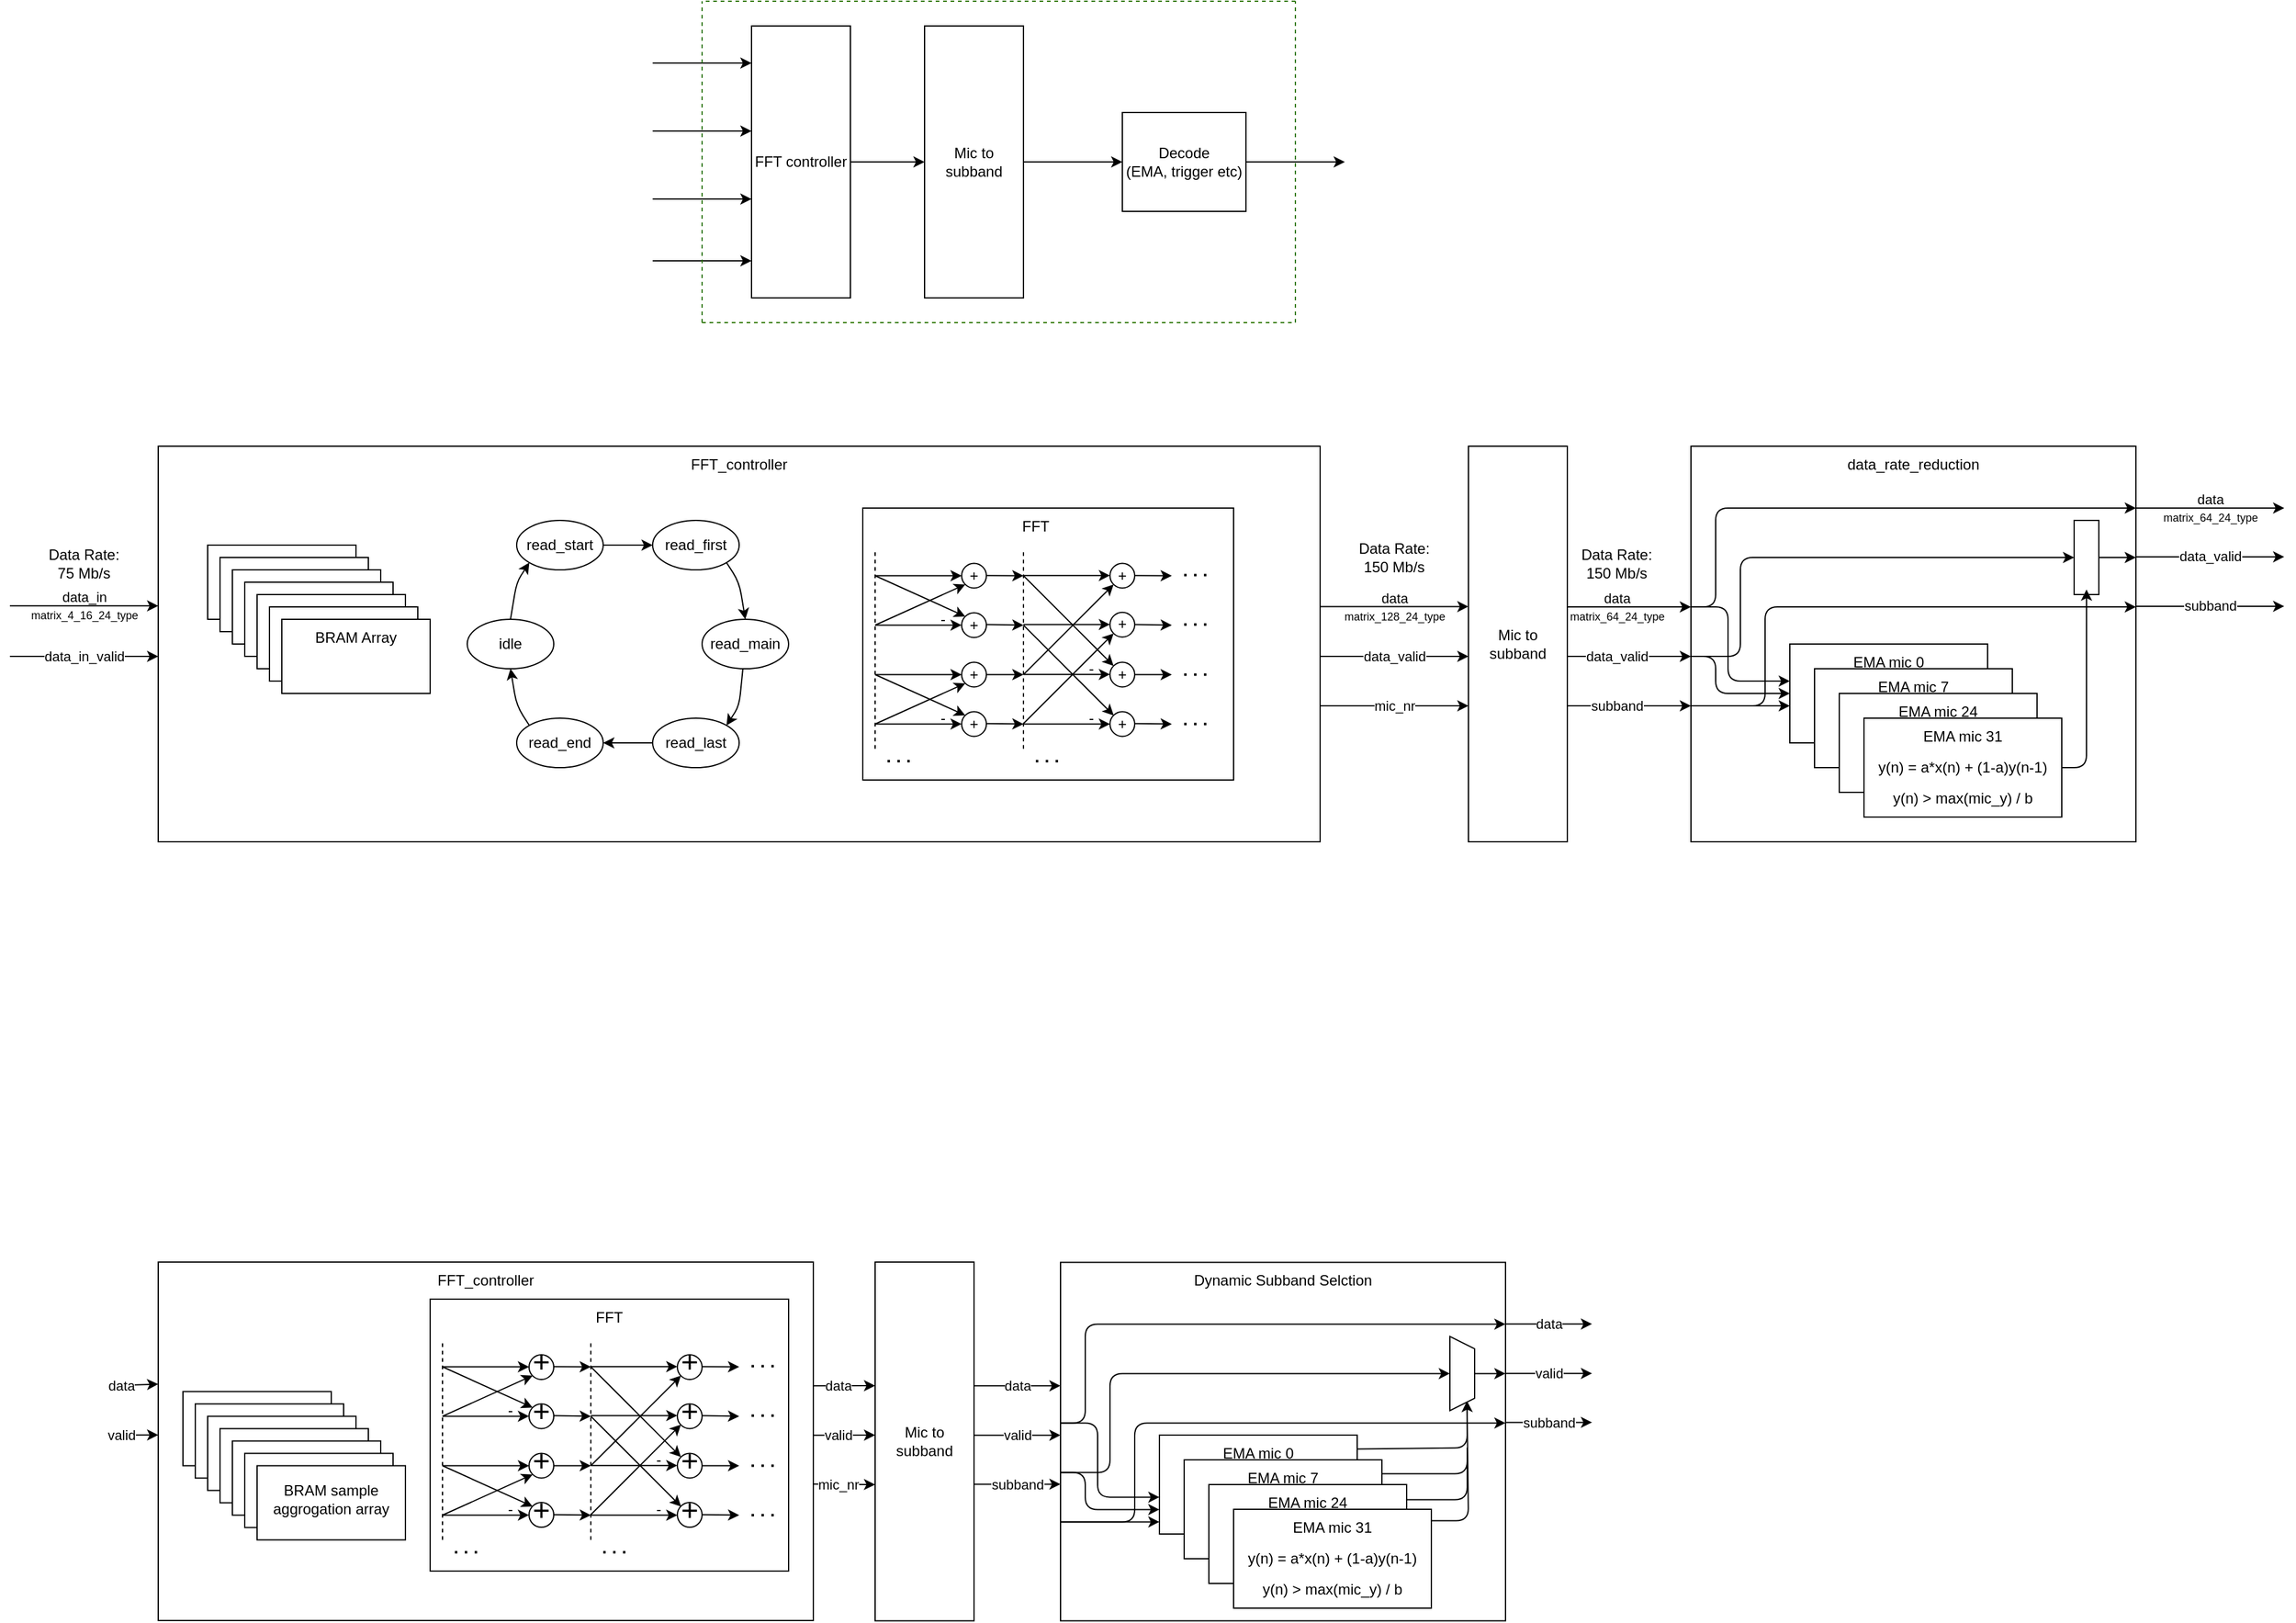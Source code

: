 <mxfile>
    <diagram id="7SK7hUfA50hqAiKs5-6Y" name="Page-1">
        <mxGraphModel dx="1847" dy="1273" grid="1" gridSize="10" guides="1" tooltips="1" connect="1" arrows="1" fold="1" page="1" pageScale="1" pageWidth="1920" pageHeight="1200" math="0" shadow="0">
            <root>
                <mxCell id="0"/>
                <mxCell id="1" parent="0"/>
                <mxCell id="215" value="" style="rounded=0;whiteSpace=wrap;html=1;" parent="1" vertex="1">
                    <mxGeometry x="160" y="1260" width="530" height="290" as="geometry"/>
                </mxCell>
                <mxCell id="165" value="" style="rounded=0;whiteSpace=wrap;html=1;" parent="1" vertex="1">
                    <mxGeometry x="160" y="600" width="940" height="320" as="geometry"/>
                </mxCell>
                <mxCell id="75" value="" style="rounded=0;whiteSpace=wrap;html=1;" parent="1" vertex="1">
                    <mxGeometry x="200" y="680" width="120" height="60" as="geometry"/>
                </mxCell>
                <mxCell id="83" value="" style="rounded=0;whiteSpace=wrap;html=1;" parent="1" vertex="1">
                    <mxGeometry x="210" y="690" width="120" height="60" as="geometry"/>
                </mxCell>
                <mxCell id="2" value="" style="edgeStyle=none;html=1;" parent="1" edge="1">
                    <mxGeometry relative="1" as="geometry">
                        <mxPoint x="560" y="290" as="sourcePoint"/>
                        <mxPoint x="640" y="290" as="targetPoint"/>
                    </mxGeometry>
                </mxCell>
                <mxCell id="3" style="edgeStyle=none;html=1;exitX=1;exitY=0.5;exitDx=0;exitDy=0;entryX=0;entryY=0.5;entryDx=0;entryDy=0;" parent="1" source="4" target="15" edge="1">
                    <mxGeometry relative="1" as="geometry"/>
                </mxCell>
                <mxCell id="4" value="FFT controller" style="rounded=0;whiteSpace=wrap;html=1;" parent="1" vertex="1">
                    <mxGeometry x="640" y="260" width="80" height="220" as="geometry"/>
                </mxCell>
                <mxCell id="5" value="" style="edgeStyle=none;html=1;" parent="1" source="6" edge="1">
                    <mxGeometry relative="1" as="geometry">
                        <mxPoint x="1120" y="370" as="targetPoint"/>
                    </mxGeometry>
                </mxCell>
                <mxCell id="6" value="Decode&lt;div&gt;(EMA, trigger etc)&lt;/div&gt;" style="rounded=0;whiteSpace=wrap;html=1;" parent="1" vertex="1">
                    <mxGeometry x="940" y="330" width="100" height="80" as="geometry"/>
                </mxCell>
                <mxCell id="7" value="" style="edgeStyle=none;html=1;" parent="1" edge="1">
                    <mxGeometry relative="1" as="geometry">
                        <mxPoint x="640" y="345" as="targetPoint"/>
                        <mxPoint x="560" y="345" as="sourcePoint"/>
                    </mxGeometry>
                </mxCell>
                <mxCell id="8" value="" style="edgeStyle=none;html=1;" parent="1" edge="1">
                    <mxGeometry relative="1" as="geometry">
                        <mxPoint x="640" y="400" as="targetPoint"/>
                        <mxPoint x="560" y="400" as="sourcePoint"/>
                    </mxGeometry>
                </mxCell>
                <mxCell id="9" value="" style="edgeStyle=none;html=1;" parent="1" edge="1">
                    <mxGeometry relative="1" as="geometry">
                        <mxPoint x="640" y="450" as="targetPoint"/>
                        <mxPoint x="560" y="450" as="sourcePoint"/>
                    </mxGeometry>
                </mxCell>
                <mxCell id="10" value="" style="endArrow=none;dashed=1;html=1;fillColor=#60a917;strokeColor=#2D7600;" parent="1" edge="1">
                    <mxGeometry width="50" height="50" relative="1" as="geometry">
                        <mxPoint x="600" y="500" as="sourcePoint"/>
                        <mxPoint x="600" y="240" as="targetPoint"/>
                    </mxGeometry>
                </mxCell>
                <mxCell id="11" value="" style="endArrow=none;dashed=1;html=1;fillColor=#60a917;strokeColor=#2D7600;" parent="1" edge="1">
                    <mxGeometry width="50" height="50" relative="1" as="geometry">
                        <mxPoint x="1080" y="500" as="sourcePoint"/>
                        <mxPoint x="1080" y="240" as="targetPoint"/>
                    </mxGeometry>
                </mxCell>
                <mxCell id="12" value="" style="endArrow=none;dashed=1;html=1;fillColor=#60a917;strokeColor=#2D7600;" parent="1" edge="1">
                    <mxGeometry width="50" height="50" relative="1" as="geometry">
                        <mxPoint x="600" y="500" as="sourcePoint"/>
                        <mxPoint x="1080" y="500" as="targetPoint"/>
                    </mxGeometry>
                </mxCell>
                <mxCell id="13" value="" style="endArrow=none;dashed=1;html=1;fillColor=#60a917;strokeColor=#2D7600;" parent="1" edge="1">
                    <mxGeometry width="50" height="50" relative="1" as="geometry">
                        <mxPoint x="1080" y="240" as="sourcePoint"/>
                        <mxPoint x="600" y="240" as="targetPoint"/>
                    </mxGeometry>
                </mxCell>
                <mxCell id="14" style="edgeStyle=none;html=1;exitX=1;exitY=0.5;exitDx=0;exitDy=0;entryX=0;entryY=0.5;entryDx=0;entryDy=0;" parent="1" source="15" target="6" edge="1">
                    <mxGeometry relative="1" as="geometry"/>
                </mxCell>
                <mxCell id="15" value="Mic to subband" style="rounded=0;whiteSpace=wrap;html=1;" parent="1" vertex="1">
                    <mxGeometry x="780" y="260" width="80" height="220" as="geometry"/>
                </mxCell>
                <mxCell id="16" value="" style="rounded=0;whiteSpace=wrap;html=1;" parent="1" vertex="1">
                    <mxGeometry x="1400" y="600" width="360" height="320" as="geometry"/>
                </mxCell>
                <mxCell id="19" value="data&lt;div&gt;&lt;div&gt;&lt;font style=&quot;font-size: 9px;&quot;&gt;matrix_64_24_type&lt;/font&gt;&lt;/div&gt;&lt;/div&gt;" style="endArrow=classic;html=1;labelBackgroundColor=none;" parent="1" edge="1">
                    <mxGeometry width="50" height="50" relative="1" as="geometry">
                        <mxPoint x="1280" y="730" as="sourcePoint"/>
                        <mxPoint x="1400" y="730" as="targetPoint"/>
                        <mxPoint as="offset"/>
                    </mxGeometry>
                </mxCell>
                <mxCell id="20" value="data_valid" style="endArrow=classic;html=1;" parent="1" edge="1">
                    <mxGeometry width="50" height="50" relative="1" as="geometry">
                        <mxPoint x="1280" y="770" as="sourcePoint"/>
                        <mxPoint x="1400" y="770" as="targetPoint"/>
                    </mxGeometry>
                </mxCell>
                <mxCell id="21" value="subband" style="endArrow=classic;html=1;" parent="1" edge="1">
                    <mxGeometry width="50" height="50" relative="1" as="geometry">
                        <mxPoint x="1280" y="810" as="sourcePoint"/>
                        <mxPoint x="1400" y="810" as="targetPoint"/>
                    </mxGeometry>
                </mxCell>
                <mxCell id="40" value="data_in&lt;div&gt;&lt;font style=&quot;font-size: 9px;&quot;&gt;matrix_4_16_24_type&lt;/font&gt;&lt;/div&gt;" style="endArrow=classic;html=1;labelBackgroundColor=none;" parent="1" edge="1">
                    <mxGeometry width="50" height="50" relative="1" as="geometry">
                        <mxPoint x="40" y="729.17" as="sourcePoint"/>
                        <mxPoint x="160" y="729.17" as="targetPoint"/>
                        <mxPoint as="offset"/>
                    </mxGeometry>
                </mxCell>
                <mxCell id="41" value="data_in_valid" style="endArrow=classic;html=1;" parent="1" edge="1">
                    <mxGeometry width="50" height="50" relative="1" as="geometry">
                        <mxPoint x="40" y="770" as="sourcePoint"/>
                        <mxPoint x="160" y="770" as="targetPoint"/>
                    </mxGeometry>
                </mxCell>
                <mxCell id="45" value="Data Rate:&lt;div&gt;75 Mb/s&lt;/div&gt;" style="text;html=1;align=center;verticalAlign=middle;whiteSpace=wrap;rounded=0;" parent="1" vertex="1">
                    <mxGeometry x="40" y="680" width="120" height="30" as="geometry"/>
                </mxCell>
                <mxCell id="47" value="Data Rate:&lt;div&gt;150 Mb/s&lt;/div&gt;" style="text;html=1;align=center;verticalAlign=middle;whiteSpace=wrap;rounded=0;" parent="1" vertex="1">
                    <mxGeometry x="1280" y="680" width="120" height="30" as="geometry"/>
                </mxCell>
                <mxCell id="48" value="data_rate_reduction" style="text;html=1;align=center;verticalAlign=middle;whiteSpace=wrap;rounded=0;" parent="1" vertex="1">
                    <mxGeometry x="1420" y="600" width="320" height="30" as="geometry"/>
                </mxCell>
                <mxCell id="49" value="data&lt;div&gt;&lt;div&gt;&lt;font style=&quot;font-size: 9px;&quot;&gt;matrix_64_24_type&lt;/font&gt;&lt;/div&gt;&lt;/div&gt;" style="endArrow=classic;html=1;labelBackgroundColor=none;" parent="1" edge="1">
                    <mxGeometry width="50" height="50" relative="1" as="geometry">
                        <mxPoint x="1760" y="650" as="sourcePoint"/>
                        <mxPoint x="1880" y="650" as="targetPoint"/>
                        <mxPoint as="offset"/>
                    </mxGeometry>
                </mxCell>
                <mxCell id="50" value="subband" style="endArrow=classic;html=1;" parent="1" edge="1">
                    <mxGeometry width="50" height="50" relative="1" as="geometry">
                        <mxPoint x="1760" y="729.46" as="sourcePoint"/>
                        <mxPoint x="1880" y="729.46" as="targetPoint"/>
                    </mxGeometry>
                </mxCell>
                <mxCell id="51" value="data_valid" style="endArrow=classic;html=1;" parent="1" edge="1">
                    <mxGeometry width="50" height="50" relative="1" as="geometry">
                        <mxPoint x="1760" y="689.46" as="sourcePoint"/>
                        <mxPoint x="1880" y="689.46" as="targetPoint"/>
                    </mxGeometry>
                </mxCell>
                <mxCell id="53" value="" style="externalPins=0;recursiveResize=0;shadow=0;dashed=0;align=center;html=1;strokeWidth=1;shape=mxgraph.rtl.abstract.entity;container=1;collapsible=0;kind=sequential;drawPins=0;left=3;right=2;bottom=0;top=0;" parent="1" vertex="1">
                    <mxGeometry x="1480" y="760" width="160" height="80" as="geometry"/>
                </mxCell>
                <mxCell id="54" value="EMA mic 0" style="text;html=1;align=center;verticalAlign=middle;whiteSpace=wrap;rounded=0;" parent="53" vertex="1">
                    <mxGeometry width="160" height="30" as="geometry"/>
                </mxCell>
                <mxCell id="55" value="" style="externalPins=0;recursiveResize=0;shadow=0;dashed=0;align=center;html=1;strokeWidth=1;shape=mxgraph.rtl.abstract.entity;container=1;collapsible=0;kind=sequential;drawPins=0;left=3;right=2;bottom=0;top=0;" parent="53" vertex="1">
                    <mxGeometry x="20" y="20" width="160" height="80" as="geometry"/>
                </mxCell>
                <mxCell id="56" value="EMA mic 7" style="text;html=1;align=center;verticalAlign=middle;whiteSpace=wrap;rounded=0;" parent="55" vertex="1">
                    <mxGeometry width="160" height="30" as="geometry"/>
                </mxCell>
                <mxCell id="57" value="" style="externalPins=0;recursiveResize=0;shadow=0;dashed=0;align=center;html=1;strokeWidth=1;shape=mxgraph.rtl.abstract.entity;container=1;collapsible=0;kind=sequential;drawPins=0;left=3;right=2;bottom=0;top=0;" parent="1" vertex="1">
                    <mxGeometry x="1520" y="800" width="160" height="80" as="geometry"/>
                </mxCell>
                <mxCell id="58" value="EMA mic 24" style="text;html=1;align=center;verticalAlign=middle;whiteSpace=wrap;rounded=0;" parent="57" vertex="1">
                    <mxGeometry width="160" height="30" as="geometry"/>
                </mxCell>
                <mxCell id="59" value="" style="externalPins=0;recursiveResize=0;shadow=0;dashed=0;align=center;html=1;strokeWidth=1;shape=mxgraph.rtl.abstract.entity;container=1;collapsible=0;kind=sequential;drawPins=0;left=3;right=2;bottom=0;top=0;" parent="57" vertex="1">
                    <mxGeometry x="20" y="20" width="160" height="80" as="geometry"/>
                </mxCell>
                <mxCell id="60" value="EMA mic 31" style="text;html=1;align=center;verticalAlign=middle;whiteSpace=wrap;rounded=0;" parent="59" vertex="1">
                    <mxGeometry width="160" height="30" as="geometry"/>
                </mxCell>
                <mxCell id="61" value="y(n) = a*x(n) + (1-a)y(n-1)" style="text;html=1;align=center;verticalAlign=middle;whiteSpace=wrap;rounded=0;" parent="59" vertex="1">
                    <mxGeometry x="10" y="25" width="140" height="30" as="geometry"/>
                </mxCell>
                <mxCell id="62" value="y(n) &amp;gt; max(mic_y) / b" style="text;html=1;align=center;verticalAlign=middle;whiteSpace=wrap;rounded=0;" parent="59" vertex="1">
                    <mxGeometry y="50" width="160" height="30" as="geometry"/>
                </mxCell>
                <mxCell id="63" style="edgeStyle=none;html=1;" parent="1" source="64" edge="1">
                    <mxGeometry relative="1" as="geometry">
                        <mxPoint x="1760" y="690" as="targetPoint"/>
                    </mxGeometry>
                </mxCell>
                <mxCell id="64" value="" style="externalPins=0;recursiveResize=0;shadow=0;dashed=0;align=center;html=1;strokeWidth=1;shape=mxgraph.rtl.abstract.entity;container=1;collapsible=0;kind=mux;drawPins=0;left=4;right=1;bottom=0;top=0;" parent="1" vertex="1">
                    <mxGeometry x="1710" y="660" width="20" height="60" as="geometry"/>
                </mxCell>
                <mxCell id="65" value="" style="endArrow=classic;html=1;entryX=0;entryY=0;entryDx=0;entryDy=30;entryPerimeter=0;" parent="1" target="64" edge="1">
                    <mxGeometry width="50" height="50" relative="1" as="geometry">
                        <mxPoint x="1400" y="770" as="sourcePoint"/>
                        <mxPoint x="1480" y="770" as="targetPoint"/>
                        <Array as="points">
                            <mxPoint x="1440" y="770"/>
                            <mxPoint x="1440" y="690"/>
                        </Array>
                    </mxGeometry>
                </mxCell>
                <mxCell id="66" value="" style="endArrow=classic;html=1;" parent="1" edge="1">
                    <mxGeometry width="50" height="50" relative="1" as="geometry">
                        <mxPoint x="1400" y="810" as="sourcePoint"/>
                        <mxPoint x="1760" y="730" as="targetPoint"/>
                        <Array as="points">
                            <mxPoint x="1460" y="810"/>
                            <mxPoint x="1460" y="730"/>
                        </Array>
                    </mxGeometry>
                </mxCell>
                <mxCell id="67" value="" style="endArrow=classic;html=1;" parent="1" edge="1">
                    <mxGeometry width="50" height="50" relative="1" as="geometry">
                        <mxPoint x="1400" y="730" as="sourcePoint"/>
                        <mxPoint x="1760" y="650" as="targetPoint"/>
                        <Array as="points">
                            <mxPoint x="1420" y="730"/>
                            <mxPoint x="1420" y="650"/>
                        </Array>
                    </mxGeometry>
                </mxCell>
                <mxCell id="68" value="" style="endArrow=classic;html=1;entryX=0.502;entryY=0.932;entryDx=0;entryDy=0;entryPerimeter=0;" parent="1" target="64" edge="1">
                    <mxGeometry width="50" height="50" relative="1" as="geometry">
                        <mxPoint x="1700" y="860" as="sourcePoint"/>
                        <mxPoint x="1720" y="720" as="targetPoint"/>
                        <Array as="points">
                            <mxPoint x="1720" y="860"/>
                        </Array>
                    </mxGeometry>
                </mxCell>
                <mxCell id="69" value="" style="endArrow=classic;html=1;" parent="1" edge="1">
                    <mxGeometry width="50" height="50" relative="1" as="geometry">
                        <mxPoint x="1400" y="810" as="sourcePoint"/>
                        <mxPoint x="1480" y="810" as="targetPoint"/>
                    </mxGeometry>
                </mxCell>
                <mxCell id="70" value="" style="endArrow=classic;html=1;" parent="1" edge="1">
                    <mxGeometry width="50" height="50" relative="1" as="geometry">
                        <mxPoint x="1400" y="770" as="sourcePoint"/>
                        <mxPoint x="1480" y="800" as="targetPoint"/>
                        <Array as="points">
                            <mxPoint x="1420" y="770"/>
                            <mxPoint x="1420" y="800"/>
                        </Array>
                    </mxGeometry>
                </mxCell>
                <mxCell id="71" value="" style="endArrow=classic;html=1;" parent="1" edge="1">
                    <mxGeometry width="50" height="50" relative="1" as="geometry">
                        <mxPoint x="1400" y="730" as="sourcePoint"/>
                        <mxPoint x="1480" y="790" as="targetPoint"/>
                        <Array as="points">
                            <mxPoint x="1430" y="730"/>
                            <mxPoint x="1430" y="790"/>
                        </Array>
                    </mxGeometry>
                </mxCell>
                <mxCell id="74" value="FFT_controller" style="text;html=1;align=center;verticalAlign=middle;whiteSpace=wrap;rounded=0;" parent="1" vertex="1">
                    <mxGeometry x="160" y="600" width="940" height="30" as="geometry"/>
                </mxCell>
                <mxCell id="85" value="" style="rounded=0;whiteSpace=wrap;html=1;" parent="1" vertex="1">
                    <mxGeometry x="220" y="700" width="120" height="60" as="geometry"/>
                </mxCell>
                <mxCell id="86" value="" style="rounded=0;whiteSpace=wrap;html=1;" parent="1" vertex="1">
                    <mxGeometry x="230" y="710" width="120" height="60" as="geometry"/>
                </mxCell>
                <mxCell id="87" value="" style="rounded=0;whiteSpace=wrap;html=1;" parent="1" vertex="1">
                    <mxGeometry x="240" y="720" width="120" height="60" as="geometry"/>
                </mxCell>
                <mxCell id="88" value="" style="rounded=0;whiteSpace=wrap;html=1;" parent="1" vertex="1">
                    <mxGeometry x="250" y="730" width="120" height="60" as="geometry"/>
                </mxCell>
                <mxCell id="80" value="" style="rounded=0;whiteSpace=wrap;html=1;" parent="1" vertex="1">
                    <mxGeometry x="260" y="740" width="120" height="60" as="geometry"/>
                </mxCell>
                <mxCell id="81" value="BRAM Array" style="text;html=1;align=center;verticalAlign=middle;whiteSpace=wrap;rounded=0;" parent="1" vertex="1">
                    <mxGeometry x="260" y="740" width="120" height="30" as="geometry"/>
                </mxCell>
                <mxCell id="102" style="edgeStyle=none;html=1;exitX=0.5;exitY=0;exitDx=0;exitDy=0;entryX=0;entryY=1;entryDx=0;entryDy=0;" parent="1" source="90" target="91" edge="1">
                    <mxGeometry relative="1" as="geometry">
                        <Array as="points">
                            <mxPoint x="450" y="710"/>
                        </Array>
                    </mxGeometry>
                </mxCell>
                <mxCell id="90" value="idle" style="ellipse;whiteSpace=wrap;html=1;" parent="1" vertex="1">
                    <mxGeometry x="410" y="740" width="70" height="40" as="geometry"/>
                </mxCell>
                <mxCell id="99" style="edgeStyle=none;html=1;entryX=0;entryY=0.5;entryDx=0;entryDy=0;" parent="1" source="91" target="92" edge="1">
                    <mxGeometry relative="1" as="geometry"/>
                </mxCell>
                <mxCell id="91" value="read_start" style="ellipse;whiteSpace=wrap;html=1;" parent="1" vertex="1">
                    <mxGeometry x="450" y="660" width="70" height="40" as="geometry"/>
                </mxCell>
                <mxCell id="100" style="edgeStyle=none;html=1;exitX=1;exitY=1;exitDx=0;exitDy=0;entryX=0.5;entryY=0;entryDx=0;entryDy=0;" parent="1" source="92" target="93" edge="1">
                    <mxGeometry relative="1" as="geometry">
                        <Array as="points">
                            <mxPoint x="630" y="710"/>
                        </Array>
                    </mxGeometry>
                </mxCell>
                <mxCell id="92" value="read_&lt;span style=&quot;font-family: monospace; font-size: 0px; text-align: start; text-wrap-mode: nowrap;&quot;&gt;%3CmxGraphModel%3E%3Croot%3E%3CmxCell%20id%3D%220%22%2F%3E%3CmxCell%20id%3D%221%22%20parent%3D%220%22%2F%3E%3CmxCell%20id%3D%222%22%20value%3D%22read_start%22%20style%3D%22ellipse%3BwhiteSpace%3Dwrap%3Bhtml%3D1%3B%22%20vertex%3D%221%22%20parent%3D%221%22%3E%3CmxGeometry%20x%3D%22450%22%20y%3D%22650%22%20width%3D%2270%22%20height%3D%2240%22%20as%3D%22geometry%22%2F%3E%3C%2FmxCell%3E%3C%2Froot%3E%3C%2FmxGraphModel%3E&lt;/span&gt;first" style="ellipse;whiteSpace=wrap;html=1;" parent="1" vertex="1">
                    <mxGeometry x="560" y="660" width="70" height="40" as="geometry"/>
                </mxCell>
                <mxCell id="104" style="edgeStyle=none;html=1;entryX=1;entryY=0;entryDx=0;entryDy=0;" parent="1" source="93" target="94" edge="1">
                    <mxGeometry relative="1" as="geometry">
                        <Array as="points">
                            <mxPoint x="630" y="810"/>
                        </Array>
                    </mxGeometry>
                </mxCell>
                <mxCell id="93" value="read_main&lt;span style=&quot;font-family: monospace; font-size: 0px; text-align: start; text-wrap-mode: nowrap;&quot;&gt;%3CmxGraphModel%3E%3Croot%3E%3CmxCell%20id%3D%220%22%2F%3E%3CmxCell%20id%3D%221%22%20parent%3D%220%22%2F%3E%3CmxCell%20id%3D%222%22%20value%3D%22read_start%22%20style%3D%22ellipse%3BwhiteSpace%3Dwrap%3Bhtml%3D1%3B%22%20vertex%3D%221%22%20parent%3D%221%22%3E%3CmxGeometry%20x%3D%22450%22%20y%3D%22650%22%20width%3D%2270%22%20height%3D%2240%22%20as%3D%22geometry%22%2F%3E%3C%2FmxCell%3E%3C%2Froot%3E%3C%2FmxGraphModel%3Emain&lt;/span&gt;" style="ellipse;whiteSpace=wrap;html=1;" parent="1" vertex="1">
                    <mxGeometry x="600" y="740" width="70" height="40" as="geometry"/>
                </mxCell>
                <mxCell id="105" style="edgeStyle=none;html=1;entryX=1;entryY=0.5;entryDx=0;entryDy=0;" parent="1" source="94" target="95" edge="1">
                    <mxGeometry relative="1" as="geometry"/>
                </mxCell>
                <mxCell id="94" value="read_last&lt;span style=&quot;font-family: monospace; font-size: 0px; text-align: start; text-wrap-mode: nowrap;&quot;&gt;%3CmxGraphModel%3E%3Croot%3E%3CmxCell%20id%3D%220%22%2F%3E%3CmxCell%20id%3D%221%22%20parent%3D%220%22%2F%3E%3CmxCell%20id%3D%222%22%20value%3D%22read_start%22%20style%3D%22ellipse%3BwhiteSpace%3Dwrap%3Bhtml%3D1%3B%22%20vertex%3D%221%22%20parent%3D%221%22%3E%3CmxGeometry%20x%3D%22450%22%20y%3D%22650%22%20width%3D%2270%22%20height%3D%2240%22%20as%3D%22geometry%22%2F%3E%3C%2FmxCell%3E%3C%2Froot%3E%3C%2FmxGraphModel%3Elast&lt;/span&gt;" style="ellipse;whiteSpace=wrap;html=1;" parent="1" vertex="1">
                    <mxGeometry x="560" y="820" width="70" height="40" as="geometry"/>
                </mxCell>
                <mxCell id="106" style="edgeStyle=none;html=1;exitX=0;exitY=0;exitDx=0;exitDy=0;entryX=0.5;entryY=1;entryDx=0;entryDy=0;" parent="1" source="95" target="90" edge="1">
                    <mxGeometry relative="1" as="geometry">
                        <Array as="points">
                            <mxPoint x="450" y="810"/>
                        </Array>
                    </mxGeometry>
                </mxCell>
                <mxCell id="95" value="read_end&lt;span style=&quot;font-family: monospace; font-size: 0px; text-align: start; text-wrap-mode: nowrap;&quot;&gt;%3CmxGraphModel%3E%3Croot%3E%3CmxCell%20id%3D%220%22%2F%3E%3CmxCell%20id%3D%221%22%20parent%3D%220%22%2F%3E%3CmxCell%20id%3D%222%22%20value%3D%22read_start%22%20style%3D%22ellipse%3BwhiteSpace%3Dwrap%3Bhtml%3D1%3B%22%20vertex%3D%221%22%20parent%3D%221%22%3E%3CmxGeometry%20x%3D%22450%22%20y%3D%22650%22%20width%3D%2270%22%20height%3D%2240%22%20as%3D%22geometry%22%2F%3E%3C%2FmxCell%3E%3C%2Froot%3E%3C%2FmxGraphModel%3El&lt;/span&gt;" style="ellipse;whiteSpace=wrap;html=1;" parent="1" vertex="1">
                    <mxGeometry x="450" y="820" width="70" height="40" as="geometry"/>
                </mxCell>
                <mxCell id="107" value="" style="rounded=0;whiteSpace=wrap;html=1;" parent="1" vertex="1">
                    <mxGeometry x="730" y="650" width="300" height="220" as="geometry"/>
                </mxCell>
                <mxCell id="108" value="FFT" style="text;html=1;align=center;verticalAlign=middle;whiteSpace=wrap;rounded=0;" parent="1" vertex="1">
                    <mxGeometry x="730" y="650" width="280" height="30" as="geometry"/>
                </mxCell>
                <mxCell id="109" value="" style="endArrow=classic;html=1;" parent="1" edge="1">
                    <mxGeometry width="50" height="50" relative="1" as="geometry">
                        <mxPoint x="740" y="704.76" as="sourcePoint"/>
                        <mxPoint x="810" y="704.76" as="targetPoint"/>
                    </mxGeometry>
                </mxCell>
                <mxCell id="110" value="" style="endArrow=classic;html=1;entryX=0;entryY=0;entryDx=0;entryDy=0;" parent="1" target="111" edge="1">
                    <mxGeometry width="50" height="50" relative="1" as="geometry">
                        <mxPoint x="740" y="704.76" as="sourcePoint"/>
                        <mxPoint x="810" y="744.76" as="targetPoint"/>
                    </mxGeometry>
                </mxCell>
                <mxCell id="111" value="+" style="ellipse;whiteSpace=wrap;html=1;aspect=fixed;" parent="1" vertex="1">
                    <mxGeometry x="810" y="734.76" width="20" height="20" as="geometry"/>
                </mxCell>
                <mxCell id="112" value="+" style="ellipse;whiteSpace=wrap;html=1;aspect=fixed;" parent="1" vertex="1">
                    <mxGeometry x="810" y="694.76" width="20" height="20" as="geometry"/>
                </mxCell>
                <mxCell id="113" value="" style="endArrow=classic;html=1;entryX=0;entryY=1;entryDx=0;entryDy=0;" parent="1" target="112" edge="1">
                    <mxGeometry width="50" height="50" relative="1" as="geometry">
                        <mxPoint x="740" y="744.76" as="sourcePoint"/>
                        <mxPoint x="790" y="694.76" as="targetPoint"/>
                    </mxGeometry>
                </mxCell>
                <mxCell id="114" value="" style="endArrow=classic;html=1;" parent="1" edge="1">
                    <mxGeometry width="50" height="50" relative="1" as="geometry">
                        <mxPoint x="740" y="744.7" as="sourcePoint"/>
                        <mxPoint x="810" y="744.7" as="targetPoint"/>
                    </mxGeometry>
                </mxCell>
                <mxCell id="115" value="-" style="text;html=1;align=center;verticalAlign=middle;whiteSpace=wrap;rounded=0;" parent="1" vertex="1">
                    <mxGeometry x="790" y="734.76" width="10" height="10" as="geometry"/>
                </mxCell>
                <mxCell id="116" value="" style="endArrow=classic;html=1;" parent="1" edge="1">
                    <mxGeometry width="50" height="50" relative="1" as="geometry">
                        <mxPoint x="740" y="784.76" as="sourcePoint"/>
                        <mxPoint x="810" y="784.76" as="targetPoint"/>
                    </mxGeometry>
                </mxCell>
                <mxCell id="117" value="" style="endArrow=classic;html=1;entryX=0;entryY=0;entryDx=0;entryDy=0;" parent="1" target="118" edge="1">
                    <mxGeometry width="50" height="50" relative="1" as="geometry">
                        <mxPoint x="740" y="784.76" as="sourcePoint"/>
                        <mxPoint x="810" y="824.76" as="targetPoint"/>
                    </mxGeometry>
                </mxCell>
                <mxCell id="118" value="+" style="ellipse;whiteSpace=wrap;html=1;aspect=fixed;" parent="1" vertex="1">
                    <mxGeometry x="810" y="814.76" width="20" height="20" as="geometry"/>
                </mxCell>
                <mxCell id="119" value="+" style="ellipse;whiteSpace=wrap;html=1;aspect=fixed;" parent="1" vertex="1">
                    <mxGeometry x="810" y="774.76" width="20" height="20" as="geometry"/>
                </mxCell>
                <mxCell id="120" value="" style="endArrow=classic;html=1;entryX=0;entryY=1;entryDx=0;entryDy=0;" parent="1" target="119" edge="1">
                    <mxGeometry width="50" height="50" relative="1" as="geometry">
                        <mxPoint x="740" y="824.76" as="sourcePoint"/>
                        <mxPoint x="790" y="774.76" as="targetPoint"/>
                    </mxGeometry>
                </mxCell>
                <mxCell id="121" value="" style="endArrow=classic;html=1;" parent="1" edge="1">
                    <mxGeometry width="50" height="50" relative="1" as="geometry">
                        <mxPoint x="740" y="824.7" as="sourcePoint"/>
                        <mxPoint x="810" y="824.7" as="targetPoint"/>
                    </mxGeometry>
                </mxCell>
                <mxCell id="122" value="-" style="text;html=1;align=center;verticalAlign=middle;whiteSpace=wrap;rounded=0;" parent="1" vertex="1">
                    <mxGeometry x="790" y="814.76" width="10" height="10" as="geometry"/>
                </mxCell>
                <mxCell id="123" value="" style="endArrow=classic;html=1;" parent="1" edge="1">
                    <mxGeometry width="50" height="50" relative="1" as="geometry">
                        <mxPoint x="830" y="784.76" as="sourcePoint"/>
                        <mxPoint x="860" y="784.76" as="targetPoint"/>
                    </mxGeometry>
                </mxCell>
                <mxCell id="124" value="+" style="ellipse;whiteSpace=wrap;html=1;aspect=fixed;" parent="1" vertex="1">
                    <mxGeometry x="930" y="694.76" width="20" height="20" as="geometry"/>
                </mxCell>
                <mxCell id="125" value="" style="endArrow=classic;html=1;entryX=0;entryY=1;entryDx=0;entryDy=0;" parent="1" target="124" edge="1">
                    <mxGeometry width="50" height="50" relative="1" as="geometry">
                        <mxPoint x="860" y="784.76" as="sourcePoint"/>
                        <mxPoint x="910" y="734.76" as="targetPoint"/>
                    </mxGeometry>
                </mxCell>
                <mxCell id="126" value="" style="endArrow=classic;html=1;" parent="1" edge="1">
                    <mxGeometry width="50" height="50" relative="1" as="geometry">
                        <mxPoint x="830" y="704.57" as="sourcePoint"/>
                        <mxPoint x="860" y="704.76" as="targetPoint"/>
                    </mxGeometry>
                </mxCell>
                <mxCell id="127" value="" style="endArrow=classic;html=1;" parent="1" edge="1">
                    <mxGeometry width="50" height="50" relative="1" as="geometry">
                        <mxPoint x="860" y="704.57" as="sourcePoint"/>
                        <mxPoint x="930" y="704.57" as="targetPoint"/>
                    </mxGeometry>
                </mxCell>
                <mxCell id="128" value="" style="endArrow=classic;html=1;" parent="1" edge="1">
                    <mxGeometry width="50" height="50" relative="1" as="geometry">
                        <mxPoint x="830" y="824.38" as="sourcePoint"/>
                        <mxPoint x="860" y="824.76" as="targetPoint"/>
                    </mxGeometry>
                </mxCell>
                <mxCell id="129" value="+" style="ellipse;whiteSpace=wrap;html=1;aspect=fixed;" parent="1" vertex="1">
                    <mxGeometry x="930" y="734.38" width="20" height="20" as="geometry"/>
                </mxCell>
                <mxCell id="130" value="" style="endArrow=classic;html=1;entryX=0;entryY=1;entryDx=0;entryDy=0;" parent="1" target="129" edge="1">
                    <mxGeometry width="50" height="50" relative="1" as="geometry">
                        <mxPoint x="860" y="824.38" as="sourcePoint"/>
                        <mxPoint x="910" y="774.38" as="targetPoint"/>
                    </mxGeometry>
                </mxCell>
                <mxCell id="131" value="" style="endArrow=classic;html=1;" parent="1" edge="1">
                    <mxGeometry width="50" height="50" relative="1" as="geometry">
                        <mxPoint x="830" y="744.19" as="sourcePoint"/>
                        <mxPoint x="860" y="744.76" as="targetPoint"/>
                    </mxGeometry>
                </mxCell>
                <mxCell id="132" value="" style="endArrow=classic;html=1;" parent="1" edge="1">
                    <mxGeometry width="50" height="50" relative="1" as="geometry">
                        <mxPoint x="860" y="744.19" as="sourcePoint"/>
                        <mxPoint x="930" y="744.19" as="targetPoint"/>
                    </mxGeometry>
                </mxCell>
                <mxCell id="133" value="+" style="ellipse;whiteSpace=wrap;html=1;aspect=fixed;" parent="1" vertex="1">
                    <mxGeometry x="930" y="774.76" width="20" height="20" as="geometry"/>
                </mxCell>
                <mxCell id="134" value="+" style="ellipse;whiteSpace=wrap;html=1;aspect=fixed;" parent="1" vertex="1">
                    <mxGeometry x="930" y="814.76" width="20" height="20" as="geometry"/>
                </mxCell>
                <mxCell id="135" value="" style="endArrow=classic;html=1;" parent="1" edge="1">
                    <mxGeometry width="50" height="50" relative="1" as="geometry">
                        <mxPoint x="860" y="824.76" as="sourcePoint"/>
                        <mxPoint x="930" y="824.76" as="targetPoint"/>
                    </mxGeometry>
                </mxCell>
                <mxCell id="136" value="" style="endArrow=classic;html=1;" parent="1" edge="1">
                    <mxGeometry width="50" height="50" relative="1" as="geometry">
                        <mxPoint x="860" y="784.57" as="sourcePoint"/>
                        <mxPoint x="930" y="784.57" as="targetPoint"/>
                    </mxGeometry>
                </mxCell>
                <mxCell id="137" value="" style="endArrow=classic;html=1;entryX=0;entryY=0;entryDx=0;entryDy=0;" parent="1" target="133" edge="1">
                    <mxGeometry width="50" height="50" relative="1" as="geometry">
                        <mxPoint x="860" y="704.76" as="sourcePoint"/>
                        <mxPoint x="930" y="634.76" as="targetPoint"/>
                    </mxGeometry>
                </mxCell>
                <mxCell id="138" value="" style="endArrow=classic;html=1;entryX=0;entryY=0;entryDx=0;entryDy=0;" parent="1" edge="1">
                    <mxGeometry width="50" height="50" relative="1" as="geometry">
                        <mxPoint x="860" y="744.76" as="sourcePoint"/>
                        <mxPoint x="933" y="817.76" as="targetPoint"/>
                    </mxGeometry>
                </mxCell>
                <mxCell id="139" value="-" style="text;html=1;align=center;verticalAlign=middle;whiteSpace=wrap;rounded=0;" parent="1" vertex="1">
                    <mxGeometry x="910" y="814.76" width="10" height="10" as="geometry"/>
                </mxCell>
                <mxCell id="140" value="-" style="text;html=1;align=center;verticalAlign=middle;whiteSpace=wrap;rounded=0;" parent="1" vertex="1">
                    <mxGeometry x="910" y="774.76" width="10" height="10" as="geometry"/>
                </mxCell>
                <mxCell id="141" value="" style="endArrow=none;dashed=1;html=1;" parent="1" edge="1">
                    <mxGeometry width="50" height="50" relative="1" as="geometry">
                        <mxPoint x="740" y="844.76" as="sourcePoint"/>
                        <mxPoint x="740" y="684.76" as="targetPoint"/>
                    </mxGeometry>
                </mxCell>
                <mxCell id="142" value="" style="endArrow=none;dashed=1;html=1;" parent="1" edge="1">
                    <mxGeometry width="50" height="50" relative="1" as="geometry">
                        <mxPoint x="860" y="844.76" as="sourcePoint"/>
                        <mxPoint x="860" y="684.76" as="targetPoint"/>
                    </mxGeometry>
                </mxCell>
                <mxCell id="150" value="" style="endArrow=classic;html=1;" parent="1" edge="1">
                    <mxGeometry width="50" height="50" relative="1" as="geometry">
                        <mxPoint x="950" y="784.76" as="sourcePoint"/>
                        <mxPoint x="980" y="784.76" as="targetPoint"/>
                    </mxGeometry>
                </mxCell>
                <mxCell id="151" value="" style="endArrow=classic;html=1;" parent="1" edge="1">
                    <mxGeometry width="50" height="50" relative="1" as="geometry">
                        <mxPoint x="950" y="704.57" as="sourcePoint"/>
                        <mxPoint x="980" y="704.76" as="targetPoint"/>
                    </mxGeometry>
                </mxCell>
                <mxCell id="152" value="" style="endArrow=classic;html=1;" parent="1" edge="1">
                    <mxGeometry width="50" height="50" relative="1" as="geometry">
                        <mxPoint x="950" y="824.38" as="sourcePoint"/>
                        <mxPoint x="980" y="824.76" as="targetPoint"/>
                    </mxGeometry>
                </mxCell>
                <mxCell id="153" value="" style="endArrow=classic;html=1;" parent="1" edge="1">
                    <mxGeometry width="50" height="50" relative="1" as="geometry">
                        <mxPoint x="950" y="744.19" as="sourcePoint"/>
                        <mxPoint x="980" y="744.76" as="targetPoint"/>
                    </mxGeometry>
                </mxCell>
                <mxCell id="155" value="" style="endArrow=none;dashed=1;html=1;dashPattern=1 3;strokeWidth=2;" parent="1" edge="1">
                    <mxGeometry width="50" height="50" relative="1" as="geometry">
                        <mxPoint x="750" y="854.76" as="sourcePoint"/>
                        <mxPoint x="770" y="854.76" as="targetPoint"/>
                    </mxGeometry>
                </mxCell>
                <mxCell id="156" value="" style="endArrow=none;dashed=1;html=1;dashPattern=1 3;strokeWidth=2;" parent="1" edge="1">
                    <mxGeometry width="50" height="50" relative="1" as="geometry">
                        <mxPoint x="870" y="854.76" as="sourcePoint"/>
                        <mxPoint x="890" y="854.76" as="targetPoint"/>
                    </mxGeometry>
                </mxCell>
                <mxCell id="157" value="" style="endArrow=none;dashed=1;html=1;dashPattern=1 3;strokeWidth=2;" parent="1" edge="1">
                    <mxGeometry width="50" height="50" relative="1" as="geometry">
                        <mxPoint x="990" y="824.76" as="sourcePoint"/>
                        <mxPoint x="1010" y="824.76" as="targetPoint"/>
                    </mxGeometry>
                </mxCell>
                <mxCell id="158" value="" style="endArrow=none;dashed=1;html=1;dashPattern=1 3;strokeWidth=2;" parent="1" edge="1">
                    <mxGeometry width="50" height="50" relative="1" as="geometry">
                        <mxPoint x="990" y="784.76" as="sourcePoint"/>
                        <mxPoint x="1010" y="784.76" as="targetPoint"/>
                    </mxGeometry>
                </mxCell>
                <mxCell id="159" value="" style="endArrow=none;dashed=1;html=1;dashPattern=1 3;strokeWidth=2;" parent="1" edge="1">
                    <mxGeometry width="50" height="50" relative="1" as="geometry">
                        <mxPoint x="990" y="744.28" as="sourcePoint"/>
                        <mxPoint x="1010" y="744.28" as="targetPoint"/>
                    </mxGeometry>
                </mxCell>
                <mxCell id="160" value="" style="endArrow=none;dashed=1;html=1;dashPattern=1 3;strokeWidth=2;" parent="1" edge="1">
                    <mxGeometry width="50" height="50" relative="1" as="geometry">
                        <mxPoint x="990" y="704.28" as="sourcePoint"/>
                        <mxPoint x="1010" y="704.28" as="targetPoint"/>
                    </mxGeometry>
                </mxCell>
                <mxCell id="161" value="Mic to subband" style="rounded=0;whiteSpace=wrap;html=1;" parent="1" vertex="1">
                    <mxGeometry x="1220" y="600" width="80" height="320" as="geometry"/>
                </mxCell>
                <mxCell id="162" value="data&lt;div&gt;&lt;div&gt;&lt;font style=&quot;font-size: 9px;&quot;&gt;matrix_128_24_type&lt;/font&gt;&lt;/div&gt;&lt;/div&gt;" style="endArrow=classic;html=1;labelBackgroundColor=none;" parent="1" edge="1">
                    <mxGeometry width="50" height="50" relative="1" as="geometry">
                        <mxPoint x="1100" y="729.71" as="sourcePoint"/>
                        <mxPoint x="1220" y="729.71" as="targetPoint"/>
                        <mxPoint as="offset"/>
                    </mxGeometry>
                </mxCell>
                <mxCell id="163" value="data_valid" style="endArrow=classic;html=1;" parent="1" edge="1">
                    <mxGeometry width="50" height="50" relative="1" as="geometry">
                        <mxPoint x="1100" y="770" as="sourcePoint"/>
                        <mxPoint x="1220" y="770" as="targetPoint"/>
                    </mxGeometry>
                </mxCell>
                <mxCell id="164" value="mic_nr" style="endArrow=classic;html=1;" parent="1" edge="1">
                    <mxGeometry width="50" height="50" relative="1" as="geometry">
                        <mxPoint x="1100" y="810" as="sourcePoint"/>
                        <mxPoint x="1220" y="810" as="targetPoint"/>
                    </mxGeometry>
                </mxCell>
                <mxCell id="166" value="Data Rate:&lt;div&gt;150 Mb/s&lt;/div&gt;" style="text;html=1;align=center;verticalAlign=middle;whiteSpace=wrap;rounded=0;" parent="1" vertex="1">
                    <mxGeometry x="1100" y="675" width="120" height="30" as="geometry"/>
                </mxCell>
                <mxCell id="168" value="valid" style="endArrow=classic;html=1;" parent="1" edge="1">
                    <mxGeometry x="-0.5" width="50" height="50" relative="1" as="geometry">
                        <mxPoint x="120" y="1400" as="sourcePoint"/>
                        <mxPoint x="160" y="1399.9" as="targetPoint"/>
                        <mxPoint as="offset"/>
                    </mxGeometry>
                </mxCell>
                <mxCell id="169" value="" style="rounded=0;whiteSpace=wrap;html=1;" parent="1" vertex="1">
                    <mxGeometry x="380" y="1290" width="290" height="220" as="geometry"/>
                </mxCell>
                <mxCell id="170" value="FFT" style="text;html=1;align=center;verticalAlign=middle;whiteSpace=wrap;rounded=0;" parent="1" vertex="1">
                    <mxGeometry x="380" y="1290" width="290" height="30" as="geometry"/>
                </mxCell>
                <mxCell id="171" value="" style="endArrow=classic;html=1;" parent="1" edge="1">
                    <mxGeometry width="50" height="50" relative="1" as="geometry">
                        <mxPoint x="390" y="1344.76" as="sourcePoint"/>
                        <mxPoint x="460" y="1344.76" as="targetPoint"/>
                    </mxGeometry>
                </mxCell>
                <mxCell id="172" value="" style="endArrow=classic;html=1;entryX=0;entryY=0;entryDx=0;entryDy=0;" parent="1" edge="1">
                    <mxGeometry width="50" height="50" relative="1" as="geometry">
                        <mxPoint x="390" y="1344.76" as="sourcePoint"/>
                        <mxPoint x="462.929" y="1377.689" as="targetPoint"/>
                    </mxGeometry>
                </mxCell>
                <mxCell id="175" value="" style="endArrow=classic;html=1;entryX=0;entryY=1;entryDx=0;entryDy=0;" parent="1" edge="1">
                    <mxGeometry width="50" height="50" relative="1" as="geometry">
                        <mxPoint x="390" y="1384.76" as="sourcePoint"/>
                        <mxPoint x="462.929" y="1351.831" as="targetPoint"/>
                    </mxGeometry>
                </mxCell>
                <mxCell id="176" value="" style="endArrow=classic;html=1;" parent="1" edge="1">
                    <mxGeometry width="50" height="50" relative="1" as="geometry">
                        <mxPoint x="390" y="1384.7" as="sourcePoint"/>
                        <mxPoint x="460" y="1384.7" as="targetPoint"/>
                    </mxGeometry>
                </mxCell>
                <mxCell id="177" value="-" style="text;html=1;align=center;verticalAlign=middle;whiteSpace=wrap;rounded=0;" parent="1" vertex="1">
                    <mxGeometry x="440" y="1374.76" width="10" height="10" as="geometry"/>
                </mxCell>
                <mxCell id="178" value="" style="endArrow=classic;html=1;" parent="1" edge="1">
                    <mxGeometry width="50" height="50" relative="1" as="geometry">
                        <mxPoint x="390" y="1424.76" as="sourcePoint"/>
                        <mxPoint x="460" y="1424.76" as="targetPoint"/>
                    </mxGeometry>
                </mxCell>
                <mxCell id="179" value="" style="endArrow=classic;html=1;entryX=0;entryY=0;entryDx=0;entryDy=0;" parent="1" edge="1">
                    <mxGeometry width="50" height="50" relative="1" as="geometry">
                        <mxPoint x="390" y="1424.76" as="sourcePoint"/>
                        <mxPoint x="462.929" y="1457.689" as="targetPoint"/>
                    </mxGeometry>
                </mxCell>
                <mxCell id="182" value="" style="endArrow=classic;html=1;entryX=0;entryY=1;entryDx=0;entryDy=0;" parent="1" edge="1">
                    <mxGeometry width="50" height="50" relative="1" as="geometry">
                        <mxPoint x="390" y="1464.76" as="sourcePoint"/>
                        <mxPoint x="462.929" y="1431.831" as="targetPoint"/>
                    </mxGeometry>
                </mxCell>
                <mxCell id="183" value="" style="endArrow=classic;html=1;" parent="1" edge="1">
                    <mxGeometry width="50" height="50" relative="1" as="geometry">
                        <mxPoint x="390" y="1464.7" as="sourcePoint"/>
                        <mxPoint x="460" y="1464.7" as="targetPoint"/>
                    </mxGeometry>
                </mxCell>
                <mxCell id="184" value="-" style="text;html=1;align=center;verticalAlign=middle;whiteSpace=wrap;rounded=0;" parent="1" vertex="1">
                    <mxGeometry x="440" y="1454.76" width="10" height="10" as="geometry"/>
                </mxCell>
                <mxCell id="185" value="" style="endArrow=classic;html=1;" parent="1" edge="1">
                    <mxGeometry width="50" height="50" relative="1" as="geometry">
                        <mxPoint x="480" y="1424.76" as="sourcePoint"/>
                        <mxPoint x="510" y="1424.76" as="targetPoint"/>
                    </mxGeometry>
                </mxCell>
                <mxCell id="187" value="" style="endArrow=classic;html=1;entryX=0;entryY=1;entryDx=0;entryDy=0;" parent="1" edge="1">
                    <mxGeometry width="50" height="50" relative="1" as="geometry">
                        <mxPoint x="510" y="1424.76" as="sourcePoint"/>
                        <mxPoint x="582.929" y="1351.831" as="targetPoint"/>
                    </mxGeometry>
                </mxCell>
                <mxCell id="188" value="" style="endArrow=classic;html=1;" parent="1" edge="1">
                    <mxGeometry width="50" height="50" relative="1" as="geometry">
                        <mxPoint x="480" y="1344.57" as="sourcePoint"/>
                        <mxPoint x="510" y="1344.76" as="targetPoint"/>
                    </mxGeometry>
                </mxCell>
                <mxCell id="189" value="" style="endArrow=classic;html=1;" parent="1" edge="1">
                    <mxGeometry width="50" height="50" relative="1" as="geometry">
                        <mxPoint x="510" y="1344.57" as="sourcePoint"/>
                        <mxPoint x="580" y="1344.57" as="targetPoint"/>
                    </mxGeometry>
                </mxCell>
                <mxCell id="190" value="" style="endArrow=classic;html=1;" parent="1" edge="1">
                    <mxGeometry width="50" height="50" relative="1" as="geometry">
                        <mxPoint x="480" y="1464.38" as="sourcePoint"/>
                        <mxPoint x="510" y="1464.76" as="targetPoint"/>
                    </mxGeometry>
                </mxCell>
                <mxCell id="192" value="" style="endArrow=classic;html=1;entryX=0;entryY=1;entryDx=0;entryDy=0;" parent="1" edge="1">
                    <mxGeometry width="50" height="50" relative="1" as="geometry">
                        <mxPoint x="510" y="1464.38" as="sourcePoint"/>
                        <mxPoint x="582.929" y="1391.451" as="targetPoint"/>
                    </mxGeometry>
                </mxCell>
                <mxCell id="193" value="" style="endArrow=classic;html=1;" parent="1" edge="1">
                    <mxGeometry width="50" height="50" relative="1" as="geometry">
                        <mxPoint x="480" y="1384.19" as="sourcePoint"/>
                        <mxPoint x="510" y="1384.76" as="targetPoint"/>
                    </mxGeometry>
                </mxCell>
                <mxCell id="194" value="" style="endArrow=classic;html=1;" parent="1" edge="1">
                    <mxGeometry width="50" height="50" relative="1" as="geometry">
                        <mxPoint x="510" y="1384.19" as="sourcePoint"/>
                        <mxPoint x="580" y="1384.19" as="targetPoint"/>
                    </mxGeometry>
                </mxCell>
                <mxCell id="197" value="" style="endArrow=classic;html=1;" parent="1" edge="1">
                    <mxGeometry width="50" height="50" relative="1" as="geometry">
                        <mxPoint x="510" y="1464.76" as="sourcePoint"/>
                        <mxPoint x="580" y="1464.76" as="targetPoint"/>
                    </mxGeometry>
                </mxCell>
                <mxCell id="198" value="" style="endArrow=classic;html=1;" parent="1" edge="1">
                    <mxGeometry width="50" height="50" relative="1" as="geometry">
                        <mxPoint x="510" y="1424.57" as="sourcePoint"/>
                        <mxPoint x="580" y="1424.57" as="targetPoint"/>
                    </mxGeometry>
                </mxCell>
                <mxCell id="199" value="" style="endArrow=classic;html=1;entryX=0;entryY=0;entryDx=0;entryDy=0;" parent="1" edge="1">
                    <mxGeometry width="50" height="50" relative="1" as="geometry">
                        <mxPoint x="510" y="1344.76" as="sourcePoint"/>
                        <mxPoint x="582.929" y="1417.689" as="targetPoint"/>
                    </mxGeometry>
                </mxCell>
                <mxCell id="200" value="" style="endArrow=classic;html=1;entryX=0;entryY=0;entryDx=0;entryDy=0;" parent="1" edge="1">
                    <mxGeometry width="50" height="50" relative="1" as="geometry">
                        <mxPoint x="510" y="1384.76" as="sourcePoint"/>
                        <mxPoint x="583" y="1457.76" as="targetPoint"/>
                    </mxGeometry>
                </mxCell>
                <mxCell id="201" value="-" style="text;html=1;align=center;verticalAlign=middle;whiteSpace=wrap;rounded=0;" parent="1" vertex="1">
                    <mxGeometry x="560" y="1454.76" width="10" height="10" as="geometry"/>
                </mxCell>
                <mxCell id="202" value="-" style="text;html=1;align=center;verticalAlign=middle;whiteSpace=wrap;rounded=0;" parent="1" vertex="1">
                    <mxGeometry x="560" y="1414.76" width="10" height="10" as="geometry"/>
                </mxCell>
                <mxCell id="203" value="" style="endArrow=none;dashed=1;html=1;" parent="1" edge="1">
                    <mxGeometry width="50" height="50" relative="1" as="geometry">
                        <mxPoint x="390" y="1484.76" as="sourcePoint"/>
                        <mxPoint x="390" y="1324.76" as="targetPoint"/>
                    </mxGeometry>
                </mxCell>
                <mxCell id="204" value="" style="endArrow=none;dashed=1;html=1;" parent="1" edge="1">
                    <mxGeometry width="50" height="50" relative="1" as="geometry">
                        <mxPoint x="510" y="1484.76" as="sourcePoint"/>
                        <mxPoint x="510" y="1324.76" as="targetPoint"/>
                    </mxGeometry>
                </mxCell>
                <mxCell id="205" value="" style="endArrow=classic;html=1;" parent="1" edge="1">
                    <mxGeometry width="50" height="50" relative="1" as="geometry">
                        <mxPoint x="600" y="1424.76" as="sourcePoint"/>
                        <mxPoint x="630" y="1424.76" as="targetPoint"/>
                    </mxGeometry>
                </mxCell>
                <mxCell id="206" value="" style="endArrow=classic;html=1;" parent="1" edge="1">
                    <mxGeometry width="50" height="50" relative="1" as="geometry">
                        <mxPoint x="600" y="1344.57" as="sourcePoint"/>
                        <mxPoint x="630" y="1344.76" as="targetPoint"/>
                    </mxGeometry>
                </mxCell>
                <mxCell id="207" value="" style="endArrow=classic;html=1;" parent="1" edge="1">
                    <mxGeometry width="50" height="50" relative="1" as="geometry">
                        <mxPoint x="600" y="1464.38" as="sourcePoint"/>
                        <mxPoint x="630" y="1464.76" as="targetPoint"/>
                    </mxGeometry>
                </mxCell>
                <mxCell id="208" value="" style="endArrow=classic;html=1;" parent="1" edge="1">
                    <mxGeometry width="50" height="50" relative="1" as="geometry">
                        <mxPoint x="600" y="1384.19" as="sourcePoint"/>
                        <mxPoint x="630" y="1384.76" as="targetPoint"/>
                    </mxGeometry>
                </mxCell>
                <mxCell id="209" value="" style="endArrow=none;dashed=1;html=1;dashPattern=1 3;strokeWidth=2;" parent="1" edge="1">
                    <mxGeometry width="50" height="50" relative="1" as="geometry">
                        <mxPoint x="400" y="1494.76" as="sourcePoint"/>
                        <mxPoint x="420" y="1494.76" as="targetPoint"/>
                    </mxGeometry>
                </mxCell>
                <mxCell id="210" value="" style="endArrow=none;dashed=1;html=1;dashPattern=1 3;strokeWidth=2;" parent="1" edge="1">
                    <mxGeometry width="50" height="50" relative="1" as="geometry">
                        <mxPoint x="520" y="1494.76" as="sourcePoint"/>
                        <mxPoint x="540" y="1494.76" as="targetPoint"/>
                    </mxGeometry>
                </mxCell>
                <mxCell id="211" value="" style="endArrow=none;dashed=1;html=1;dashPattern=1 3;strokeWidth=2;" parent="1" edge="1">
                    <mxGeometry width="50" height="50" relative="1" as="geometry">
                        <mxPoint x="640" y="1464.76" as="sourcePoint"/>
                        <mxPoint x="660" y="1464.76" as="targetPoint"/>
                    </mxGeometry>
                </mxCell>
                <mxCell id="212" value="" style="endArrow=none;dashed=1;html=1;dashPattern=1 3;strokeWidth=2;" parent="1" edge="1">
                    <mxGeometry width="50" height="50" relative="1" as="geometry">
                        <mxPoint x="640" y="1424.76" as="sourcePoint"/>
                        <mxPoint x="660" y="1424.76" as="targetPoint"/>
                    </mxGeometry>
                </mxCell>
                <mxCell id="213" value="" style="endArrow=none;dashed=1;html=1;dashPattern=1 3;strokeWidth=2;" parent="1" edge="1">
                    <mxGeometry width="50" height="50" relative="1" as="geometry">
                        <mxPoint x="640" y="1384.28" as="sourcePoint"/>
                        <mxPoint x="660" y="1384.28" as="targetPoint"/>
                    </mxGeometry>
                </mxCell>
                <mxCell id="214" value="" style="endArrow=none;dashed=1;html=1;dashPattern=1 3;strokeWidth=2;" parent="1" edge="1">
                    <mxGeometry width="50" height="50" relative="1" as="geometry">
                        <mxPoint x="640" y="1344.28" as="sourcePoint"/>
                        <mxPoint x="660" y="1344.28" as="targetPoint"/>
                    </mxGeometry>
                </mxCell>
                <mxCell id="216" value="&lt;span style=&quot;font-size: 24px;&quot;&gt;+&lt;/span&gt;" style="ellipse;whiteSpace=wrap;html=1;aspect=fixed;verticalAlign=middle;labelPosition=center;verticalLabelPosition=middle;align=center;textDirection=rtl;spacingTop=-8;" parent="1" vertex="1">
                    <mxGeometry x="580" y="1335" width="20" height="20" as="geometry"/>
                </mxCell>
                <mxCell id="217" value="&lt;span style=&quot;font-size: 24px;&quot;&gt;+&lt;/span&gt;" style="ellipse;whiteSpace=wrap;html=1;aspect=fixed;verticalAlign=middle;labelPosition=center;verticalLabelPosition=middle;align=center;textDirection=rtl;spacingTop=-8;" parent="1" vertex="1">
                    <mxGeometry x="580" y="1374.76" width="20" height="20" as="geometry"/>
                </mxCell>
                <mxCell id="218" value="&lt;span style=&quot;font-size: 24px;&quot;&gt;+&lt;/span&gt;" style="ellipse;whiteSpace=wrap;html=1;aspect=fixed;verticalAlign=middle;labelPosition=center;verticalLabelPosition=middle;align=center;textDirection=rtl;spacingTop=-8;" parent="1" vertex="1">
                    <mxGeometry x="580" y="1414.76" width="20" height="20" as="geometry"/>
                </mxCell>
                <mxCell id="219" value="&lt;span style=&quot;font-size: 24px;&quot;&gt;+&lt;/span&gt;" style="ellipse;whiteSpace=wrap;html=1;aspect=fixed;verticalAlign=middle;labelPosition=center;verticalLabelPosition=middle;align=center;textDirection=rtl;spacingTop=-8;" parent="1" vertex="1">
                    <mxGeometry x="580" y="1454.52" width="20" height="20" as="geometry"/>
                </mxCell>
                <mxCell id="220" value="&lt;span style=&quot;font-size: 24px;&quot;&gt;+&lt;/span&gt;" style="ellipse;whiteSpace=wrap;html=1;aspect=fixed;verticalAlign=middle;labelPosition=center;verticalLabelPosition=middle;align=center;textDirection=rtl;spacingTop=-8;" parent="1" vertex="1">
                    <mxGeometry x="460" y="1335" width="20" height="20" as="geometry"/>
                </mxCell>
                <mxCell id="221" value="&lt;span style=&quot;font-size: 24px;&quot;&gt;+&lt;/span&gt;" style="ellipse;whiteSpace=wrap;html=1;aspect=fixed;verticalAlign=middle;labelPosition=center;verticalLabelPosition=middle;align=center;textDirection=rtl;spacingTop=-8;" parent="1" vertex="1">
                    <mxGeometry x="460" y="1374.76" width="20" height="20" as="geometry"/>
                </mxCell>
                <mxCell id="222" value="&lt;span style=&quot;font-size: 24px;&quot;&gt;+&lt;/span&gt;" style="ellipse;whiteSpace=wrap;html=1;aspect=fixed;verticalAlign=middle;labelPosition=center;verticalLabelPosition=middle;align=center;textDirection=rtl;spacingTop=-8;" parent="1" vertex="1">
                    <mxGeometry x="460" y="1414.76" width="20" height="20" as="geometry"/>
                </mxCell>
                <mxCell id="223" value="&lt;span style=&quot;font-size: 24px;&quot;&gt;+&lt;/span&gt;" style="ellipse;whiteSpace=wrap;html=1;aspect=fixed;verticalAlign=middle;labelPosition=center;verticalLabelPosition=middle;align=center;textDirection=rtl;spacingTop=-8;" parent="1" vertex="1">
                    <mxGeometry x="460" y="1454.52" width="20" height="20" as="geometry"/>
                </mxCell>
                <mxCell id="224" value="FFT_controller" style="text;html=1;align=center;verticalAlign=middle;whiteSpace=wrap;rounded=0;" parent="1" vertex="1">
                    <mxGeometry x="160" y="1260" width="530" height="30" as="geometry"/>
                </mxCell>
                <mxCell id="225" value="" style="rounded=0;whiteSpace=wrap;html=1;" parent="1" vertex="1">
                    <mxGeometry x="180" y="1364.76" width="120" height="60" as="geometry"/>
                </mxCell>
                <mxCell id="226" value="" style="rounded=0;whiteSpace=wrap;html=1;" parent="1" vertex="1">
                    <mxGeometry x="190" y="1374.76" width="120" height="60" as="geometry"/>
                </mxCell>
                <mxCell id="227" value="" style="rounded=0;whiteSpace=wrap;html=1;" parent="1" vertex="1">
                    <mxGeometry x="200" y="1384.76" width="120" height="60" as="geometry"/>
                </mxCell>
                <mxCell id="228" value="" style="rounded=0;whiteSpace=wrap;html=1;" parent="1" vertex="1">
                    <mxGeometry x="210" y="1394.76" width="120" height="60" as="geometry"/>
                </mxCell>
                <mxCell id="229" value="" style="rounded=0;whiteSpace=wrap;html=1;" parent="1" vertex="1">
                    <mxGeometry x="220" y="1404.76" width="120" height="60" as="geometry"/>
                </mxCell>
                <mxCell id="230" value="" style="rounded=0;whiteSpace=wrap;html=1;" parent="1" vertex="1">
                    <mxGeometry x="230" y="1414.76" width="120" height="60" as="geometry"/>
                </mxCell>
                <mxCell id="231" value="" style="rounded=0;whiteSpace=wrap;html=1;" parent="1" vertex="1">
                    <mxGeometry x="240" y="1424.76" width="120" height="60" as="geometry"/>
                </mxCell>
                <mxCell id="232" value="BRAM sample aggrogation array" style="text;html=1;align=center;verticalAlign=middle;whiteSpace=wrap;rounded=0;" parent="1" vertex="1">
                    <mxGeometry x="240" y="1424.76" width="120" height="55.24" as="geometry"/>
                </mxCell>
                <mxCell id="261" value="Mic to subband" style="rounded=0;whiteSpace=wrap;html=1;" parent="1" vertex="1">
                    <mxGeometry x="740" y="1260" width="80" height="290.24" as="geometry"/>
                </mxCell>
                <mxCell id="264" value="valid" style="endArrow=classic;html=1;" parent="1" edge="1">
                    <mxGeometry x="-0.2" width="50" height="50" relative="1" as="geometry">
                        <mxPoint x="690" y="1400.07" as="sourcePoint"/>
                        <mxPoint x="740" y="1400" as="targetPoint"/>
                        <mxPoint as="offset"/>
                    </mxGeometry>
                </mxCell>
                <mxCell id="266" value="data" style="endArrow=classic;html=1;" parent="1" edge="1">
                    <mxGeometry x="-0.5" width="50" height="50" relative="1" as="geometry">
                        <mxPoint x="120" y="1360" as="sourcePoint"/>
                        <mxPoint x="160" y="1358.78" as="targetPoint"/>
                        <mxPoint as="offset"/>
                    </mxGeometry>
                </mxCell>
                <mxCell id="267" value="mic_nr" style="endArrow=classic;html=1;" parent="1" edge="1">
                    <mxGeometry x="-0.2" width="50" height="50" relative="1" as="geometry">
                        <mxPoint x="690" y="1439.65" as="sourcePoint"/>
                        <mxPoint x="740" y="1440" as="targetPoint"/>
                        <mxPoint as="offset"/>
                    </mxGeometry>
                </mxCell>
                <mxCell id="268" value="data" style="endArrow=classic;html=1;" parent="1" edge="1">
                    <mxGeometry x="-0.2" width="50" height="50" relative="1" as="geometry">
                        <mxPoint x="690" y="1360.07" as="sourcePoint"/>
                        <mxPoint x="740" y="1360" as="targetPoint"/>
                        <mxPoint as="offset"/>
                    </mxGeometry>
                </mxCell>
                <mxCell id="272" value="valid" style="endArrow=classic;html=1;" parent="1" edge="1">
                    <mxGeometry width="50" height="50" relative="1" as="geometry">
                        <mxPoint x="820" y="1400.11" as="sourcePoint"/>
                        <mxPoint x="890" y="1400.11" as="targetPoint"/>
                    </mxGeometry>
                </mxCell>
                <mxCell id="273" value="subband" style="endArrow=classic;html=1;" parent="1" edge="1">
                    <mxGeometry width="50" height="50" relative="1" as="geometry">
                        <mxPoint x="820" y="1439.69" as="sourcePoint"/>
                        <mxPoint x="890" y="1439.69" as="targetPoint"/>
                    </mxGeometry>
                </mxCell>
                <mxCell id="274" value="data" style="endArrow=classic;html=1;" parent="1" edge="1">
                    <mxGeometry width="50" height="50" relative="1" as="geometry">
                        <mxPoint x="820" y="1360.11" as="sourcePoint"/>
                        <mxPoint x="890" y="1360.11" as="targetPoint"/>
                        <mxPoint as="offset"/>
                    </mxGeometry>
                </mxCell>
                <mxCell id="298" value="" style="rounded=0;whiteSpace=wrap;html=1;movable=1;resizable=1;rotatable=1;deletable=1;editable=1;locked=0;connectable=1;" parent="1" vertex="1">
                    <mxGeometry x="890" y="1260.24" width="360" height="290" as="geometry"/>
                </mxCell>
                <mxCell id="299" value="Dynamic Subband Selction" style="text;html=1;align=center;verticalAlign=middle;whiteSpace=wrap;rounded=0;" parent="1" vertex="1">
                    <mxGeometry x="910" y="1260.24" width="320" height="30" as="geometry"/>
                </mxCell>
                <mxCell id="303" value="" style="externalPins=0;recursiveResize=0;shadow=0;dashed=0;align=center;html=1;strokeWidth=1;shape=mxgraph.rtl.abstract.entity;container=1;collapsible=0;kind=sequential;drawPins=0;left=3;right=2;bottom=0;top=0;" parent="1" vertex="1">
                    <mxGeometry x="970" y="1400" width="160" height="80" as="geometry"/>
                </mxCell>
                <mxCell id="304" value="EMA mic 0" style="text;html=1;align=center;verticalAlign=middle;whiteSpace=wrap;rounded=0;" parent="303" vertex="1">
                    <mxGeometry width="160" height="30" as="geometry"/>
                </mxCell>
                <mxCell id="305" value="" style="externalPins=0;recursiveResize=0;shadow=0;dashed=0;align=center;html=1;strokeWidth=1;shape=mxgraph.rtl.abstract.entity;container=1;collapsible=0;kind=sequential;drawPins=0;left=3;right=2;bottom=0;top=0;" parent="303" vertex="1">
                    <mxGeometry x="20" y="20" width="160" height="80" as="geometry"/>
                </mxCell>
                <mxCell id="306" value="EMA mic 7" style="text;html=1;align=center;verticalAlign=middle;whiteSpace=wrap;rounded=0;" parent="305" vertex="1">
                    <mxGeometry width="160" height="30" as="geometry"/>
                </mxCell>
                <mxCell id="307" value="" style="externalPins=0;recursiveResize=0;shadow=0;dashed=0;align=center;html=1;strokeWidth=1;shape=mxgraph.rtl.abstract.entity;container=1;collapsible=0;kind=sequential;drawPins=0;left=3;right=2;bottom=0;top=0;" parent="1" vertex="1">
                    <mxGeometry x="1010" y="1440" width="160" height="80" as="geometry"/>
                </mxCell>
                <mxCell id="308" value="EMA mic 24" style="text;html=1;align=center;verticalAlign=middle;whiteSpace=wrap;rounded=0;" parent="307" vertex="1">
                    <mxGeometry width="160" height="30" as="geometry"/>
                </mxCell>
                <mxCell id="309" value="" style="externalPins=0;recursiveResize=0;shadow=0;dashed=0;align=center;html=1;strokeWidth=1;shape=mxgraph.rtl.abstract.entity;container=1;collapsible=0;kind=sequential;drawPins=0;left=3;right=2;bottom=0;top=0;" parent="307" vertex="1">
                    <mxGeometry x="20" y="20" width="160" height="80" as="geometry"/>
                </mxCell>
                <mxCell id="310" value="EMA mic 31" style="text;html=1;align=center;verticalAlign=middle;whiteSpace=wrap;rounded=0;" parent="309" vertex="1">
                    <mxGeometry width="160" height="30" as="geometry"/>
                </mxCell>
                <mxCell id="311" value="y(n) = a*x(n) + (1-a)y(n-1)" style="text;html=1;align=center;verticalAlign=middle;whiteSpace=wrap;rounded=0;" parent="309" vertex="1">
                    <mxGeometry x="10" y="25" width="140" height="30" as="geometry"/>
                </mxCell>
                <mxCell id="312" value="y(n) &amp;gt; max(mic_y) / b" style="text;html=1;align=center;verticalAlign=middle;whiteSpace=wrap;rounded=0;" parent="309" vertex="1">
                    <mxGeometry y="50" width="160" height="30" as="geometry"/>
                </mxCell>
                <mxCell id="313" style="edgeStyle=none;html=1;" parent="1" edge="1">
                    <mxGeometry relative="1" as="geometry">
                        <mxPoint x="1250" y="1350.24" as="targetPoint"/>
                        <mxPoint x="1220" y="1350.24" as="sourcePoint"/>
                    </mxGeometry>
                </mxCell>
                <mxCell id="314" value="" style="endArrow=classic;html=1;entryX=0.5;entryY=1;entryDx=0;entryDy=0;" parent="1" target="321" edge="1">
                    <mxGeometry width="50" height="50" relative="1" as="geometry">
                        <mxPoint x="890" y="1430.24" as="sourcePoint"/>
                        <mxPoint x="1200" y="1350.24" as="targetPoint"/>
                        <Array as="points">
                            <mxPoint x="930" y="1430.24"/>
                            <mxPoint x="930" y="1350.24"/>
                        </Array>
                    </mxGeometry>
                </mxCell>
                <mxCell id="315" value="" style="endArrow=classic;html=1;" parent="1" edge="1">
                    <mxGeometry width="50" height="50" relative="1" as="geometry">
                        <mxPoint x="890" y="1470.24" as="sourcePoint"/>
                        <mxPoint x="1250" y="1390.24" as="targetPoint"/>
                        <Array as="points">
                            <mxPoint x="950" y="1470.24"/>
                            <mxPoint x="950" y="1390.24"/>
                        </Array>
                    </mxGeometry>
                </mxCell>
                <mxCell id="316" value="" style="endArrow=classic;html=1;" parent="1" edge="1">
                    <mxGeometry width="50" height="50" relative="1" as="geometry">
                        <mxPoint x="890" y="1390.24" as="sourcePoint"/>
                        <mxPoint x="1250" y="1310.24" as="targetPoint"/>
                        <Array as="points">
                            <mxPoint x="910" y="1390.24"/>
                            <mxPoint x="910" y="1310.24"/>
                        </Array>
                    </mxGeometry>
                </mxCell>
                <mxCell id="317" value="" style="endArrow=classic;html=1;entryX=1;entryY=0.25;entryDx=0;entryDy=0;exitX=1;exitY=0.34;exitDx=0;exitDy=0;exitPerimeter=0;" parent="1" edge="1">
                    <mxGeometry width="50" height="50" relative="1" as="geometry">
                        <mxPoint x="1190" y="1469.2" as="sourcePoint"/>
                        <mxPoint x="1218.846" y="1372.317" as="targetPoint"/>
                        <Array as="points">
                            <mxPoint x="1220" y="1469.24"/>
                        </Array>
                    </mxGeometry>
                </mxCell>
                <mxCell id="318" value="" style="endArrow=classic;html=1;" parent="1" edge="1">
                    <mxGeometry width="50" height="50" relative="1" as="geometry">
                        <mxPoint x="890" y="1470.24" as="sourcePoint"/>
                        <mxPoint x="970" y="1470.24" as="targetPoint"/>
                    </mxGeometry>
                </mxCell>
                <mxCell id="319" value="" style="endArrow=classic;html=1;" parent="1" edge="1">
                    <mxGeometry width="50" height="50" relative="1" as="geometry">
                        <mxPoint x="890" y="1430.24" as="sourcePoint"/>
                        <mxPoint x="970" y="1460.24" as="targetPoint"/>
                        <Array as="points">
                            <mxPoint x="910" y="1430.24"/>
                            <mxPoint x="910" y="1460.24"/>
                        </Array>
                    </mxGeometry>
                </mxCell>
                <mxCell id="320" value="" style="endArrow=classic;html=1;" parent="1" edge="1">
                    <mxGeometry width="50" height="50" relative="1" as="geometry">
                        <mxPoint x="890" y="1390.24" as="sourcePoint"/>
                        <mxPoint x="970" y="1450.24" as="targetPoint"/>
                        <Array as="points">
                            <mxPoint x="920" y="1390.24"/>
                            <mxPoint x="920" y="1450.24"/>
                        </Array>
                    </mxGeometry>
                </mxCell>
                <mxCell id="321" value="" style="shape=trapezoid;perimeter=trapezoidPerimeter;whiteSpace=wrap;html=1;fixedSize=1;rotation=90;size=10;" parent="1" vertex="1">
                    <mxGeometry x="1185" y="1340.24" width="60" height="20" as="geometry"/>
                </mxCell>
                <mxCell id="322" value="" style="endArrow=none;html=1;" parent="1" edge="1">
                    <mxGeometry width="50" height="50" relative="1" as="geometry">
                        <mxPoint x="1170" y="1452.24" as="sourcePoint"/>
                        <mxPoint x="1219" y="1410.24" as="targetPoint"/>
                        <Array as="points">
                            <mxPoint x="1219" y="1452.24"/>
                        </Array>
                    </mxGeometry>
                </mxCell>
                <mxCell id="323" value="" style="endArrow=none;html=1;" parent="1" edge="1">
                    <mxGeometry width="50" height="50" relative="1" as="geometry">
                        <mxPoint x="1150" y="1431.24" as="sourcePoint"/>
                        <mxPoint x="1219" y="1410.24" as="targetPoint"/>
                        <Array as="points">
                            <mxPoint x="1219" y="1431.24"/>
                        </Array>
                    </mxGeometry>
                </mxCell>
                <mxCell id="324" value="" style="endArrow=none;html=1;entryX=1;entryY=0.25;entryDx=0;entryDy=0;" parent="1" target="321" edge="1">
                    <mxGeometry width="50" height="50" relative="1" as="geometry">
                        <mxPoint x="1130" y="1411.24" as="sourcePoint"/>
                        <mxPoint x="1219" y="1350.24" as="targetPoint"/>
                        <Array as="points">
                            <mxPoint x="1219" y="1410.24"/>
                        </Array>
                    </mxGeometry>
                </mxCell>
                <mxCell id="325" value="valid" style="endArrow=classic;html=1;" parent="1" edge="1">
                    <mxGeometry width="50" height="50" relative="1" as="geometry">
                        <mxPoint x="1250" y="1350.11" as="sourcePoint"/>
                        <mxPoint x="1320" y="1350.11" as="targetPoint"/>
                    </mxGeometry>
                </mxCell>
                <mxCell id="326" value="subband" style="endArrow=classic;html=1;" parent="1" edge="1">
                    <mxGeometry x="-0.004" width="50" height="50" relative="1" as="geometry">
                        <mxPoint x="1250" y="1389.69" as="sourcePoint"/>
                        <mxPoint x="1320" y="1389.69" as="targetPoint"/>
                        <mxPoint as="offset"/>
                    </mxGeometry>
                </mxCell>
                <mxCell id="327" value="data" style="endArrow=classic;html=1;" parent="1" edge="1">
                    <mxGeometry width="50" height="50" relative="1" as="geometry">
                        <mxPoint x="1250" y="1310.11" as="sourcePoint"/>
                        <mxPoint x="1320" y="1310.11" as="targetPoint"/>
                        <mxPoint as="offset"/>
                    </mxGeometry>
                </mxCell>
            </root>
        </mxGraphModel>
    </diagram>
</mxfile>